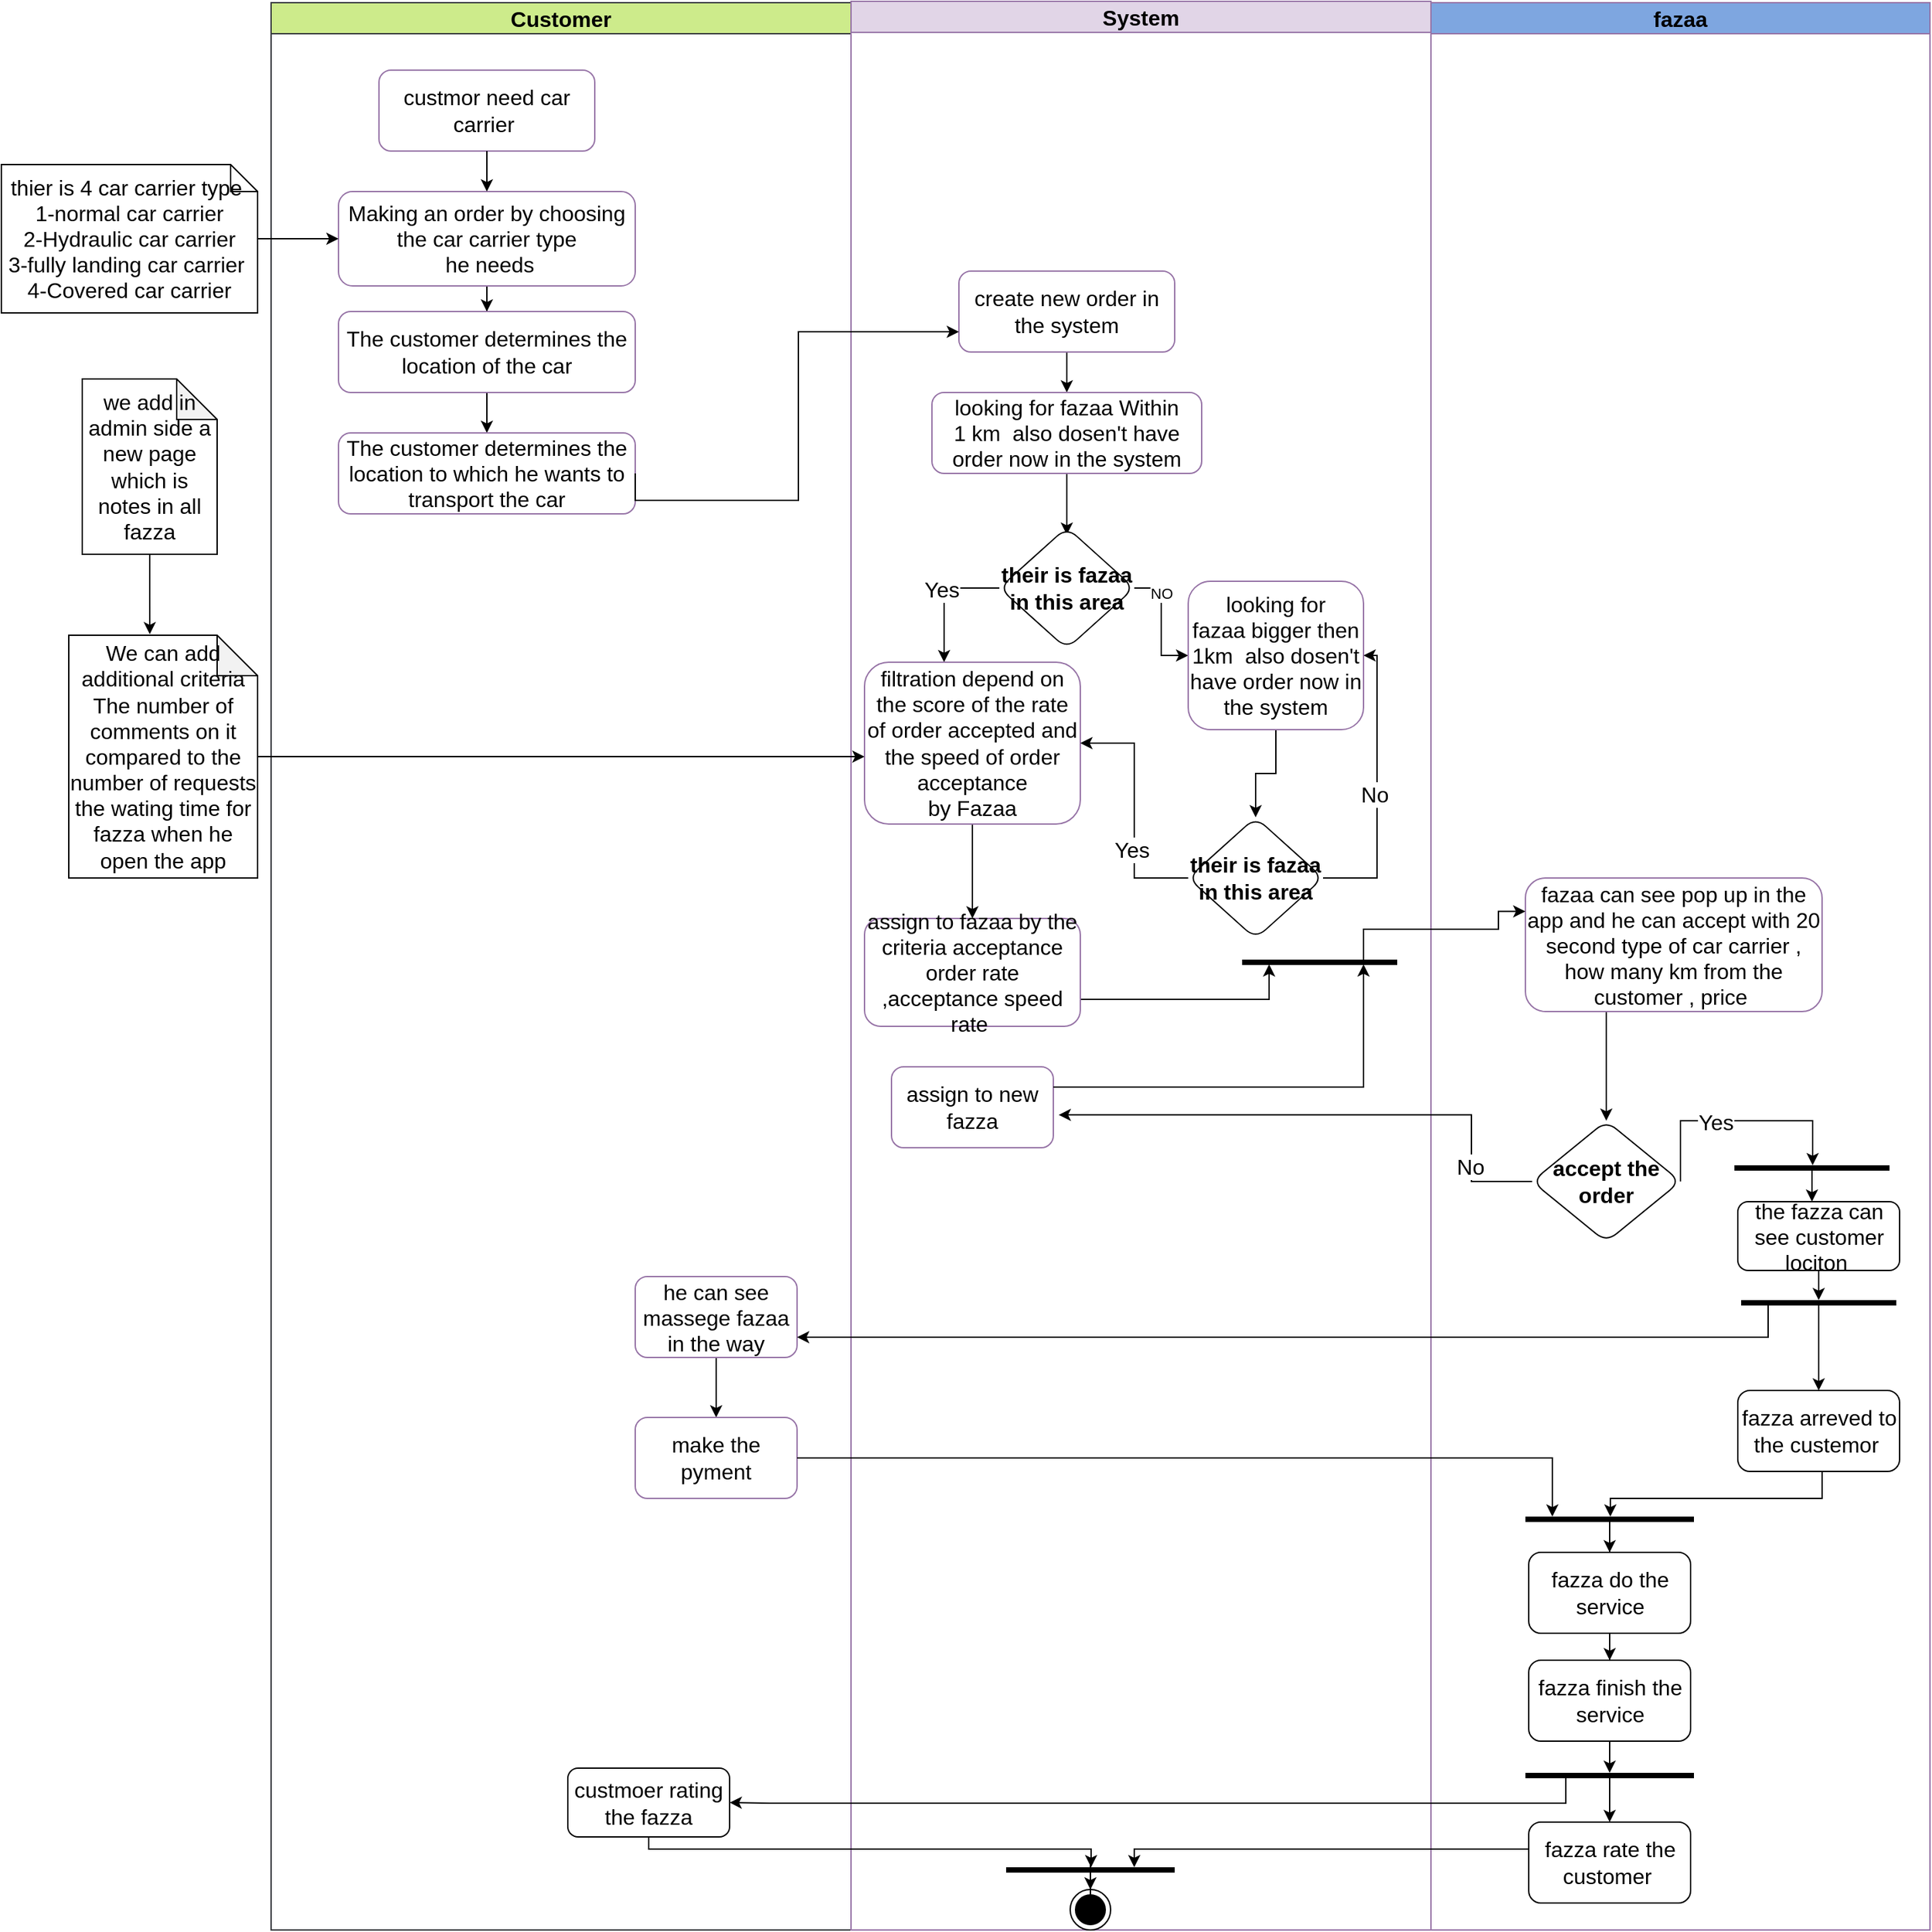 <mxfile version="21.2.8" type="device">
  <diagram name="Page-1" id="aZpaFT0f7LDKCVZe5lrr">
    <mxGraphModel dx="2711" dy="1482" grid="1" gridSize="10" guides="1" tooltips="1" connect="1" arrows="1" fold="1" page="0" pageScale="1" pageWidth="850" pageHeight="1100" math="0" shadow="0">
      <root>
        <mxCell id="0" />
        <mxCell id="1" parent="0" />
        <mxCell id="lw2gGJB0FeriAsKuRBMD-1" value="&lt;span style=&quot;font-size: 16px;&quot;&gt;Customer&lt;/span&gt;" style="swimlane;whiteSpace=wrap;html=1;fillColor=#cdeb8b;strokeColor=#36393d;fontSize=16;" parent="1" vertex="1">
          <mxGeometry x="-110" y="-59" width="430" height="1429" as="geometry" />
        </mxCell>
        <mxCell id="lw2gGJB0FeriAsKuRBMD-2" value="&lt;font style=&quot;font-size: 16px;&quot;&gt;custmor need&amp;nbsp;car carrier&amp;nbsp;&lt;/font&gt;" style="rounded=1;whiteSpace=wrap;html=1;strokeColor=#9673a6;fontFamily=Helvetica;fontSize=16;fontColor=default;startSize=23;fillColor=#FFFFFF;" parent="lw2gGJB0FeriAsKuRBMD-1" vertex="1">
          <mxGeometry x="80" y="50" width="160" height="60" as="geometry" />
        </mxCell>
        <mxCell id="lw2gGJB0FeriAsKuRBMD-72" value="" style="edgeStyle=orthogonalEdgeStyle;rounded=0;orthogonalLoop=1;jettySize=auto;html=1;fontSize=16;" parent="lw2gGJB0FeriAsKuRBMD-1" source="lw2gGJB0FeriAsKuRBMD-3" target="lw2gGJB0FeriAsKuRBMD-71" edge="1">
          <mxGeometry relative="1" as="geometry" />
        </mxCell>
        <mxCell id="lw2gGJB0FeriAsKuRBMD-3" value="&lt;font style=&quot;font-size: 16px;&quot;&gt;Making an order by choosing the car carrier type&lt;br style=&quot;font-size: 16px;&quot;&gt;&amp;nbsp;he needs&lt;/font&gt;" style="rounded=1;whiteSpace=wrap;html=1;strokeColor=#9673a6;fontFamily=Helvetica;fontSize=16;fontColor=default;startSize=23;fillColor=#FFFFFF;" parent="lw2gGJB0FeriAsKuRBMD-1" vertex="1">
          <mxGeometry x="50" y="140" width="220" height="70" as="geometry" />
        </mxCell>
        <mxCell id="lw2gGJB0FeriAsKuRBMD-4" style="edgeStyle=orthogonalEdgeStyle;rounded=0;orthogonalLoop=1;jettySize=auto;html=1;exitX=0.5;exitY=1;exitDx=0;exitDy=0;fontFamily=Helvetica;fontSize=16;fontColor=default;startSize=23;" parent="lw2gGJB0FeriAsKuRBMD-1" source="lw2gGJB0FeriAsKuRBMD-2" target="lw2gGJB0FeriAsKuRBMD-3" edge="1">
          <mxGeometry relative="1" as="geometry">
            <mxPoint x="160.2" y="210" as="targetPoint" />
          </mxGeometry>
        </mxCell>
        <mxCell id="lw2gGJB0FeriAsKuRBMD-5" style="edgeStyle=orthogonalEdgeStyle;rounded=0;orthogonalLoop=1;jettySize=auto;html=1;exitX=0.5;exitY=1;exitDx=0;exitDy=0;fontFamily=Helvetica;fontSize=16;fontColor=default;startSize=23;" parent="lw2gGJB0FeriAsKuRBMD-1" source="lw2gGJB0FeriAsKuRBMD-6" target="lw2gGJB0FeriAsKuRBMD-7" edge="1">
          <mxGeometry relative="1" as="geometry" />
        </mxCell>
        <mxCell id="lw2gGJB0FeriAsKuRBMD-6" value="he can see massege fazaa in the way" style="whiteSpace=wrap;html=1;rounded=1;strokeColor=#9673a6;fontFamily=Helvetica;fontSize=16;fontColor=default;startSize=23;fillColor=#FFFFFF;" parent="lw2gGJB0FeriAsKuRBMD-1" vertex="1">
          <mxGeometry x="270" y="944.5" width="120" height="60" as="geometry" />
        </mxCell>
        <mxCell id="lw2gGJB0FeriAsKuRBMD-7" value="make the pyment" style="rounded=1;whiteSpace=wrap;html=1;strokeColor=#9673a6;fontFamily=Helvetica;fontSize=16;fontColor=default;startSize=23;fillColor=#FFFFFF;" parent="lw2gGJB0FeriAsKuRBMD-1" vertex="1">
          <mxGeometry x="270" y="1049" width="120" height="60" as="geometry" />
        </mxCell>
        <mxCell id="lw2gGJB0FeriAsKuRBMD-8" value="custmoer rating the fazza" style="rounded=1;whiteSpace=wrap;html=1;fontSize=16;" parent="lw2gGJB0FeriAsKuRBMD-1" vertex="1">
          <mxGeometry x="220" y="1309" width="120" height="51" as="geometry" />
        </mxCell>
        <mxCell id="lw2gGJB0FeriAsKuRBMD-75" value="" style="edgeStyle=orthogonalEdgeStyle;rounded=0;orthogonalLoop=1;jettySize=auto;html=1;fontSize=16;" parent="lw2gGJB0FeriAsKuRBMD-1" source="lw2gGJB0FeriAsKuRBMD-71" target="lw2gGJB0FeriAsKuRBMD-74" edge="1">
          <mxGeometry relative="1" as="geometry" />
        </mxCell>
        <mxCell id="lw2gGJB0FeriAsKuRBMD-71" value="&lt;font style=&quot;font-size: 16px;&quot;&gt;The customer determines the location of the car&lt;/font&gt;" style="whiteSpace=wrap;html=1;fillColor=#FFFFFF;strokeColor=#9673a6;rounded=1;startSize=23;fontSize=16;" parent="lw2gGJB0FeriAsKuRBMD-1" vertex="1">
          <mxGeometry x="50" y="229" width="220" height="60" as="geometry" />
        </mxCell>
        <mxCell id="lw2gGJB0FeriAsKuRBMD-74" value="&lt;font style=&quot;font-size: 16px;&quot;&gt;The customer determines the location to which he wants to transport the car&lt;/font&gt;" style="whiteSpace=wrap;html=1;fillColor=#FFFFFF;strokeColor=#9673a6;rounded=1;startSize=23;fontSize=16;" parent="lw2gGJB0FeriAsKuRBMD-1" vertex="1">
          <mxGeometry x="50" y="319" width="220" height="60" as="geometry" />
        </mxCell>
        <mxCell id="lw2gGJB0FeriAsKuRBMD-9" value="&lt;span style=&quot;font-size: 16px;&quot;&gt;System&lt;/span&gt;" style="swimlane;whiteSpace=wrap;html=1;fillColor=#e1d5e7;strokeColor=#9673a6;startSize=23;fontSize=16;" parent="1" vertex="1">
          <mxGeometry x="320" y="-60" width="430" height="1430" as="geometry" />
        </mxCell>
        <mxCell id="lw2gGJB0FeriAsKuRBMD-10" style="edgeStyle=orthogonalEdgeStyle;rounded=0;orthogonalLoop=1;jettySize=auto;html=1;exitX=0.5;exitY=1;exitDx=0;exitDy=0;fontFamily=Helvetica;fontSize=16;fontColor=default;startSize=23;entryX=0.5;entryY=0;entryDx=0;entryDy=0;" parent="lw2gGJB0FeriAsKuRBMD-9" source="lw2gGJB0FeriAsKuRBMD-11" target="lw2gGJB0FeriAsKuRBMD-13" edge="1">
          <mxGeometry relative="1" as="geometry">
            <mxPoint x="129.8" y="420" as="targetPoint" />
          </mxGeometry>
        </mxCell>
        <mxCell id="lw2gGJB0FeriAsKuRBMD-11" value="&lt;font style=&quot;font-size: 16px;&quot;&gt;create new order in the system&lt;/font&gt;" style="rounded=1;whiteSpace=wrap;html=1;strokeColor=#9673a6;fontFamily=Helvetica;fontSize=16;fontColor=default;startSize=23;fillColor=#FFFFFF;" parent="lw2gGJB0FeriAsKuRBMD-9" vertex="1">
          <mxGeometry x="80" y="200" width="160" height="60" as="geometry" />
        </mxCell>
        <mxCell id="lw2gGJB0FeriAsKuRBMD-12" style="edgeStyle=orthogonalEdgeStyle;rounded=0;orthogonalLoop=1;jettySize=auto;html=1;exitX=0.5;exitY=1;exitDx=0;exitDy=0;entryX=0.5;entryY=0.061;entryDx=0;entryDy=0;entryPerimeter=0;fontFamily=Helvetica;fontSize=16;fontColor=default;startSize=23;" parent="lw2gGJB0FeriAsKuRBMD-9" source="lw2gGJB0FeriAsKuRBMD-13" target="lw2gGJB0FeriAsKuRBMD-18" edge="1">
          <mxGeometry relative="1" as="geometry" />
        </mxCell>
        <mxCell id="lw2gGJB0FeriAsKuRBMD-13" value="&lt;font style=&quot;font-size: 16px;&quot;&gt;looking for fazaa&amp;nbsp;Within&lt;br style=&quot;font-size: 16px;&quot;&gt;1 km&amp;nbsp;&lt;/font&gt;&amp;nbsp;&lt;font style=&quot;font-size: 16px;&quot;&gt;also dosen&#39;t have order now in the system&lt;/font&gt;" style="rounded=1;whiteSpace=wrap;html=1;strokeColor=#9673a6;fontFamily=Helvetica;fontSize=16;fontColor=default;startSize=23;fillColor=#FFFFFF;" parent="lw2gGJB0FeriAsKuRBMD-9" vertex="1">
          <mxGeometry x="60" y="290" width="200" height="60" as="geometry" />
        </mxCell>
        <mxCell id="lw2gGJB0FeriAsKuRBMD-14" style="edgeStyle=orthogonalEdgeStyle;rounded=0;orthogonalLoop=1;jettySize=auto;html=1;exitX=0;exitY=0.5;exitDx=0;exitDy=0;fontFamily=Helvetica;fontSize=16;fontColor=default;startSize=23;" parent="lw2gGJB0FeriAsKuRBMD-9" source="lw2gGJB0FeriAsKuRBMD-18" target="lw2gGJB0FeriAsKuRBMD-20" edge="1">
          <mxGeometry relative="1" as="geometry">
            <mxPoint x="70" y="503" as="targetPoint" />
            <Array as="points">
              <mxPoint x="69" y="435" />
            </Array>
          </mxGeometry>
        </mxCell>
        <mxCell id="lw2gGJB0FeriAsKuRBMD-15" value="Yes" style="edgeLabel;html=1;align=center;verticalAlign=middle;resizable=0;points=[];fontSize=16;fontFamily=Helvetica;fontColor=default;" parent="lw2gGJB0FeriAsKuRBMD-14" vertex="1" connectable="0">
          <mxGeometry x="-0.139" y="-2" relative="1" as="geometry">
            <mxPoint as="offset" />
          </mxGeometry>
        </mxCell>
        <mxCell id="5RbB8a24AafhsUEPWr4C-2" value="" style="edgeStyle=orthogonalEdgeStyle;rounded=0;orthogonalLoop=1;jettySize=auto;html=1;" edge="1" parent="lw2gGJB0FeriAsKuRBMD-9" source="lw2gGJB0FeriAsKuRBMD-18" target="lw2gGJB0FeriAsKuRBMD-22">
          <mxGeometry relative="1" as="geometry" />
        </mxCell>
        <mxCell id="5RbB8a24AafhsUEPWr4C-3" value="NO" style="edgeLabel;html=1;align=center;verticalAlign=middle;resizable=0;points=[];" vertex="1" connectable="0" parent="5RbB8a24AafhsUEPWr4C-2">
          <mxGeometry x="-0.467" relative="1" as="geometry">
            <mxPoint as="offset" />
          </mxGeometry>
        </mxCell>
        <mxCell id="lw2gGJB0FeriAsKuRBMD-18" value="&lt;font style=&quot;font-size: 16px;&quot;&gt;&lt;b style=&quot;font-size: 16px;&quot;&gt;their is fazaa in this area&lt;/b&gt;&lt;/font&gt;" style="rhombus;whiteSpace=wrap;html=1;rounded=1;strokeColor=#000000;fontFamily=Helvetica;fontSize=16;fontColor=default;startSize=23;fillColor=#FFFFFF;" parent="lw2gGJB0FeriAsKuRBMD-9" vertex="1">
          <mxGeometry x="110" y="390" width="100" height="90" as="geometry" />
        </mxCell>
        <mxCell id="lw2gGJB0FeriAsKuRBMD-19" style="edgeStyle=orthogonalEdgeStyle;rounded=0;orthogonalLoop=1;jettySize=auto;html=1;exitX=0.5;exitY=1;exitDx=0;exitDy=0;entryX=0.5;entryY=0;entryDx=0;entryDy=0;fontFamily=Helvetica;fontSize=16;fontColor=default;startSize=23;" parent="lw2gGJB0FeriAsKuRBMD-9" source="lw2gGJB0FeriAsKuRBMD-20" target="lw2gGJB0FeriAsKuRBMD-28" edge="1">
          <mxGeometry relative="1" as="geometry" />
        </mxCell>
        <mxCell id="lw2gGJB0FeriAsKuRBMD-20" value="&lt;font style=&quot;font-size: 16px;&quot;&gt;filtration depend on the score of the rate of order accepted and the speed of order acceptance&lt;br style=&quot;font-size: 16px;&quot;&gt;&amp;nbsp;by Fazaa&amp;nbsp;&lt;/font&gt;" style="whiteSpace=wrap;html=1;rounded=1;strokeColor=#9673a6;fontFamily=Helvetica;fontSize=16;fontColor=default;startSize=23;fillColor=#FFFFFF;" parent="lw2gGJB0FeriAsKuRBMD-9" vertex="1">
          <mxGeometry x="10" y="490" width="160" height="120" as="geometry" />
        </mxCell>
        <mxCell id="lw2gGJB0FeriAsKuRBMD-21" style="edgeStyle=orthogonalEdgeStyle;rounded=0;orthogonalLoop=1;jettySize=auto;html=1;exitX=0.5;exitY=1;exitDx=0;exitDy=0;entryX=0.5;entryY=0;entryDx=0;entryDy=0;fontFamily=Helvetica;fontSize=16;fontColor=default;startSize=23;" parent="lw2gGJB0FeriAsKuRBMD-9" source="lw2gGJB0FeriAsKuRBMD-22" target="lw2gGJB0FeriAsKuRBMD-27" edge="1">
          <mxGeometry relative="1" as="geometry" />
        </mxCell>
        <mxCell id="lw2gGJB0FeriAsKuRBMD-22" value="&lt;font style=&quot;font-size: 16px;&quot;&gt;&lt;font style=&quot;font-size: 16px;&quot;&gt;looking for fazaa&amp;nbsp;bigger then 1km&amp;nbsp;&lt;/font&gt;&amp;nbsp;&lt;font style=&quot;font-size: 16px;&quot;&gt;also dosen&#39;t have order now in the system&lt;/font&gt;&lt;/font&gt;" style="whiteSpace=wrap;html=1;rounded=1;strokeColor=#9673a6;fontFamily=Helvetica;fontSize=16;fontColor=default;startSize=23;fillColor=#FFFFFF;" parent="lw2gGJB0FeriAsKuRBMD-9" vertex="1">
          <mxGeometry x="250" y="430" width="130" height="110" as="geometry" />
        </mxCell>
        <mxCell id="lw2gGJB0FeriAsKuRBMD-23" style="edgeStyle=orthogonalEdgeStyle;rounded=0;orthogonalLoop=1;jettySize=auto;html=1;fontFamily=Helvetica;fontSize=16;fontColor=default;startSize=23;entryX=1;entryY=0.5;entryDx=0;entryDy=0;" parent="lw2gGJB0FeriAsKuRBMD-9" source="lw2gGJB0FeriAsKuRBMD-27" target="lw2gGJB0FeriAsKuRBMD-20" edge="1">
          <mxGeometry relative="1" as="geometry">
            <mxPoint x="180" y="540" as="targetPoint" />
          </mxGeometry>
        </mxCell>
        <mxCell id="lw2gGJB0FeriAsKuRBMD-24" value="Yes" style="edgeLabel;html=1;align=center;verticalAlign=middle;resizable=0;points=[];fontSize=16;fontFamily=Helvetica;fontColor=default;" parent="lw2gGJB0FeriAsKuRBMD-23" vertex="1" connectable="0">
          <mxGeometry x="-0.319" y="2" relative="1" as="geometry">
            <mxPoint as="offset" />
          </mxGeometry>
        </mxCell>
        <mxCell id="lw2gGJB0FeriAsKuRBMD-25" style="edgeStyle=orthogonalEdgeStyle;rounded=0;orthogonalLoop=1;jettySize=auto;html=1;exitX=1;exitY=0.5;exitDx=0;exitDy=0;fontFamily=Helvetica;fontSize=16;fontColor=default;startSize=23;entryX=1;entryY=0.5;entryDx=0;entryDy=0;" parent="lw2gGJB0FeriAsKuRBMD-9" source="lw2gGJB0FeriAsKuRBMD-27" target="lw2gGJB0FeriAsKuRBMD-22" edge="1">
          <mxGeometry relative="1" as="geometry">
            <mxPoint x="390" y="540" as="targetPoint" />
            <Array as="points">
              <mxPoint x="390" y="650" />
              <mxPoint x="390" y="485" />
            </Array>
          </mxGeometry>
        </mxCell>
        <mxCell id="lw2gGJB0FeriAsKuRBMD-26" value="No" style="edgeLabel;html=1;align=center;verticalAlign=middle;resizable=0;points=[];fontSize=16;fontFamily=Helvetica;fontColor=default;" parent="lw2gGJB0FeriAsKuRBMD-25" vertex="1" connectable="0">
          <mxGeometry x="-0.047" y="2" relative="1" as="geometry">
            <mxPoint as="offset" />
          </mxGeometry>
        </mxCell>
        <mxCell id="lw2gGJB0FeriAsKuRBMD-27" value="&lt;font style=&quot;font-size: 16px;&quot;&gt;&lt;b style=&quot;font-size: 16px;&quot;&gt;their is fazaa in this area&lt;/b&gt;&lt;/font&gt;" style="rhombus;whiteSpace=wrap;html=1;rounded=1;strokeColor=#000000;fontFamily=Helvetica;fontSize=16;fontColor=default;startSize=23;fillColor=#FFFFFF;" parent="lw2gGJB0FeriAsKuRBMD-9" vertex="1">
          <mxGeometry x="250" y="605" width="100" height="90" as="geometry" />
        </mxCell>
        <mxCell id="lw2gGJB0FeriAsKuRBMD-79" style="edgeStyle=orthogonalEdgeStyle;rounded=0;orthogonalLoop=1;jettySize=auto;html=1;exitX=1;exitY=0.75;exitDx=0;exitDy=0;fontSize=16;" parent="lw2gGJB0FeriAsKuRBMD-9" source="lw2gGJB0FeriAsKuRBMD-28" target="lw2gGJB0FeriAsKuRBMD-78" edge="1">
          <mxGeometry relative="1" as="geometry">
            <mxPoint x="310" y="740" as="targetPoint" />
            <Array as="points">
              <mxPoint x="310" y="740" />
            </Array>
          </mxGeometry>
        </mxCell>
        <mxCell id="lw2gGJB0FeriAsKuRBMD-28" value="&lt;font style=&quot;font-size: 16px;&quot;&gt;assign to fazaa by the criteria acceptance order rate ,acceptance speed rate&amp;nbsp;&lt;/font&gt;" style="rounded=1;whiteSpace=wrap;html=1;strokeColor=#9673a6;fontFamily=Helvetica;fontSize=16;fontColor=default;startSize=23;fillColor=#FFFFFF;" parent="lw2gGJB0FeriAsKuRBMD-9" vertex="1">
          <mxGeometry x="10" y="680" width="160" height="80" as="geometry" />
        </mxCell>
        <mxCell id="lw2gGJB0FeriAsKuRBMD-29" value="assign to new fazza" style="whiteSpace=wrap;html=1;rounded=1;strokeColor=#9673a6;fontFamily=Helvetica;fontSize=16;fontColor=default;startSize=23;fillColor=#FFFFFF;" parent="lw2gGJB0FeriAsKuRBMD-9" vertex="1">
          <mxGeometry x="30" y="790" width="120" height="60" as="geometry" />
        </mxCell>
        <mxCell id="BgG_0GpytfUOd_n_ry7f-2" value="" style="edgeStyle=orthogonalEdgeStyle;rounded=0;orthogonalLoop=1;jettySize=auto;html=1;fontSize=16;" parent="lw2gGJB0FeriAsKuRBMD-9" source="lw2gGJB0FeriAsKuRBMD-31" target="BgG_0GpytfUOd_n_ry7f-1" edge="1">
          <mxGeometry relative="1" as="geometry" />
        </mxCell>
        <mxCell id="lw2gGJB0FeriAsKuRBMD-31" value="" style="line;strokeWidth=4;html=1;perimeter=backbonePerimeter;points=[];outlineConnect=0;rounded=1;strokeColor=#000000;fontFamily=Helvetica;fontSize=16;fontColor=default;startSize=23;fillColor=#000000;" parent="lw2gGJB0FeriAsKuRBMD-9" vertex="1">
          <mxGeometry x="115" y="1380" width="125" height="11" as="geometry" />
        </mxCell>
        <mxCell id="lw2gGJB0FeriAsKuRBMD-78" value="" style="line;strokeWidth=4;html=1;perimeter=backbonePerimeter;points=[];outlineConnect=0;rounded=1;strokeColor=#000000;fontFamily=Helvetica;fontSize=16;fontColor=default;startSize=23;fillColor=#000000;" parent="lw2gGJB0FeriAsKuRBMD-9" vertex="1">
          <mxGeometry x="290" y="710" width="115" height="5" as="geometry" />
        </mxCell>
        <mxCell id="lw2gGJB0FeriAsKuRBMD-60" style="edgeStyle=orthogonalEdgeStyle;rounded=0;orthogonalLoop=1;jettySize=auto;html=1;exitX=1;exitY=0.25;exitDx=0;exitDy=0;fontFamily=Helvetica;fontSize=16;fontColor=default;startSize=23;" parent="lw2gGJB0FeriAsKuRBMD-9" source="lw2gGJB0FeriAsKuRBMD-29" target="lw2gGJB0FeriAsKuRBMD-78" edge="1">
          <mxGeometry relative="1" as="geometry">
            <mxPoint x="380" y="750" as="targetPoint" />
            <Array as="points">
              <mxPoint x="380" y="805" />
            </Array>
          </mxGeometry>
        </mxCell>
        <mxCell id="BgG_0GpytfUOd_n_ry7f-1" value="" style="ellipse;html=1;shape=endState;fillColor=#000000;strokeColor=#000000;fontSize=16;" parent="lw2gGJB0FeriAsKuRBMD-9" vertex="1">
          <mxGeometry x="162.5" y="1400" width="30" height="30" as="geometry" />
        </mxCell>
        <mxCell id="lw2gGJB0FeriAsKuRBMD-33" value="&lt;span style=&quot;font-size: 16px;&quot;&gt;fazaa&lt;/span&gt;" style="swimlane;whiteSpace=wrap;html=1;fillColor=#7EA6E0;strokeColor=#9673a6;startSize=23;fontSize=16;" parent="1" vertex="1">
          <mxGeometry x="750" y="-59" width="370" height="1429" as="geometry">
            <mxRectangle x="600" y="60" width="90" height="40" as="alternateBounds" />
          </mxGeometry>
        </mxCell>
        <mxCell id="lw2gGJB0FeriAsKuRBMD-34" style="edgeStyle=orthogonalEdgeStyle;rounded=0;orthogonalLoop=1;jettySize=auto;html=1;exitX=0.5;exitY=1;exitDx=0;exitDy=0;entryX=0.5;entryY=0;entryDx=0;entryDy=0;fontFamily=Helvetica;fontSize=16;fontColor=default;startSize=23;" parent="lw2gGJB0FeriAsKuRBMD-33" source="lw2gGJB0FeriAsKuRBMD-35" target="lw2gGJB0FeriAsKuRBMD-38" edge="1">
          <mxGeometry relative="1" as="geometry">
            <mxPoint x="135" y="759" as="targetPoint" />
            <Array as="points">
              <mxPoint x="130" y="739" />
            </Array>
          </mxGeometry>
        </mxCell>
        <mxCell id="lw2gGJB0FeriAsKuRBMD-35" value="&lt;font style=&quot;font-size: 16px;&quot;&gt;&lt;font style=&quot;font-size: 16px;&quot;&gt;fazaa can see pop up in the app and he can accept with 20 second&amp;nbsp;&lt;/font&gt;type of car carrier , how many km from the customer , price&amp;nbsp;&lt;/font&gt;" style="rounded=1;whiteSpace=wrap;html=1;strokeColor=#9673a6;fontFamily=Helvetica;fontSize=16;fontColor=default;startSize=23;fillColor=#FFFFFF;" parent="lw2gGJB0FeriAsKuRBMD-33" vertex="1">
          <mxGeometry x="70" y="649" width="220" height="99" as="geometry" />
        </mxCell>
        <mxCell id="lw2gGJB0FeriAsKuRBMD-36" style="edgeStyle=orthogonalEdgeStyle;rounded=0;orthogonalLoop=1;jettySize=auto;html=1;exitX=1;exitY=0.5;exitDx=0;exitDy=0;fontSize=16;" parent="lw2gGJB0FeriAsKuRBMD-33" source="lw2gGJB0FeriAsKuRBMD-38" target="lw2gGJB0FeriAsKuRBMD-44" edge="1">
          <mxGeometry relative="1" as="geometry">
            <mxPoint x="290" y="874" as="targetPoint" />
            <Array as="points">
              <mxPoint x="185" y="829" />
              <mxPoint x="283" y="829" />
            </Array>
          </mxGeometry>
        </mxCell>
        <mxCell id="lw2gGJB0FeriAsKuRBMD-37" value="Yes" style="edgeLabel;html=1;align=center;verticalAlign=middle;resizable=0;points=[];fontSize=16;" parent="lw2gGJB0FeriAsKuRBMD-36" vertex="1" connectable="0">
          <mxGeometry x="-0.194" y="-1" relative="1" as="geometry">
            <mxPoint as="offset" />
          </mxGeometry>
        </mxCell>
        <mxCell id="lw2gGJB0FeriAsKuRBMD-38" value="&lt;font style=&quot;font-size: 16px;&quot;&gt;&lt;b style=&quot;font-size: 16px;&quot;&gt;accept the order&lt;/b&gt;&lt;/font&gt;" style="rhombus;whiteSpace=wrap;html=1;rounded=1;strokeColor=#000000;fontFamily=Helvetica;fontSize=16;fontColor=default;startSize=23;fillColor=#FFFFFF;" parent="lw2gGJB0FeriAsKuRBMD-33" vertex="1">
          <mxGeometry x="75" y="829" width="110" height="90" as="geometry" />
        </mxCell>
        <mxCell id="qUwGsGeoj1kD-RP8hZ6v-7" style="edgeStyle=orthogonalEdgeStyle;rounded=0;orthogonalLoop=1;jettySize=auto;html=1;exitX=0.5;exitY=1;exitDx=0;exitDy=0;fontSize=16;" parent="lw2gGJB0FeriAsKuRBMD-33" source="lw2gGJB0FeriAsKuRBMD-42" target="qUwGsGeoj1kD-RP8hZ6v-6" edge="1">
          <mxGeometry relative="1" as="geometry" />
        </mxCell>
        <mxCell id="lw2gGJB0FeriAsKuRBMD-42" value="the fazza can see customer lociton&amp;nbsp;" style="whiteSpace=wrap;html=1;rounded=1;strokeColor=#000000;fontFamily=Helvetica;fontSize=16;fontColor=default;startSize=23;fillColor=#FFFFFF;" parent="lw2gGJB0FeriAsKuRBMD-33" vertex="1">
          <mxGeometry x="227.5" y="889" width="120" height="51" as="geometry" />
        </mxCell>
        <mxCell id="lw2gGJB0FeriAsKuRBMD-43" value="" style="edgeStyle=orthogonalEdgeStyle;rounded=0;orthogonalLoop=1;jettySize=auto;html=1;fontFamily=Helvetica;fontSize=16;fontColor=default;startSize=23;" parent="lw2gGJB0FeriAsKuRBMD-33" source="lw2gGJB0FeriAsKuRBMD-44" target="lw2gGJB0FeriAsKuRBMD-42" edge="1">
          <mxGeometry relative="1" as="geometry">
            <Array as="points">
              <mxPoint x="283" y="929" />
              <mxPoint x="283" y="929" />
            </Array>
          </mxGeometry>
        </mxCell>
        <mxCell id="lw2gGJB0FeriAsKuRBMD-44" value="" style="line;strokeWidth=4;html=1;perimeter=backbonePerimeter;points=[];outlineConnect=0;rounded=1;strokeColor=#000000;fontFamily=Helvetica;fontSize=16;fontColor=default;startSize=23;fillColor=#000000;" parent="lw2gGJB0FeriAsKuRBMD-33" vertex="1">
          <mxGeometry x="225" y="859" width="115" height="10" as="geometry" />
        </mxCell>
        <mxCell id="lw2gGJB0FeriAsKuRBMD-45" style="edgeStyle=orthogonalEdgeStyle;rounded=0;orthogonalLoop=1;jettySize=auto;html=1;exitX=0.5;exitY=1;exitDx=0;exitDy=0;fontSize=16;" parent="lw2gGJB0FeriAsKuRBMD-33" source="lw2gGJB0FeriAsKuRBMD-46" target="lw2gGJB0FeriAsKuRBMD-48" edge="1">
          <mxGeometry relative="1" as="geometry">
            <Array as="points">
              <mxPoint x="290" y="1109" />
              <mxPoint x="133" y="1109" />
            </Array>
          </mxGeometry>
        </mxCell>
        <mxCell id="lw2gGJB0FeriAsKuRBMD-46" value="fazza arreved to the custemor&amp;nbsp;" style="whiteSpace=wrap;html=1;fillColor=#FFFFFF;strokeColor=#000000;rounded=1;startSize=23;fontSize=16;" parent="lw2gGJB0FeriAsKuRBMD-33" vertex="1">
          <mxGeometry x="227.5" y="1029" width="120" height="60" as="geometry" />
        </mxCell>
        <mxCell id="lw2gGJB0FeriAsKuRBMD-47" value="" style="edgeStyle=orthogonalEdgeStyle;rounded=0;orthogonalLoop=1;jettySize=auto;html=1;fontSize=16;" parent="lw2gGJB0FeriAsKuRBMD-33" source="lw2gGJB0FeriAsKuRBMD-48" target="lw2gGJB0FeriAsKuRBMD-50" edge="1">
          <mxGeometry relative="1" as="geometry" />
        </mxCell>
        <mxCell id="lw2gGJB0FeriAsKuRBMD-48" value="" style="line;strokeWidth=4;html=1;perimeter=backbonePerimeter;points=[];outlineConnect=0;rounded=1;strokeColor=#000000;fontFamily=Helvetica;fontSize=16;fontColor=default;startSize=23;fillColor=#000000;" parent="lw2gGJB0FeriAsKuRBMD-33" vertex="1">
          <mxGeometry x="70" y="1119" width="125" height="11" as="geometry" />
        </mxCell>
        <mxCell id="lw2gGJB0FeriAsKuRBMD-49" value="" style="edgeStyle=orthogonalEdgeStyle;rounded=0;orthogonalLoop=1;jettySize=auto;html=1;fontSize=16;" parent="lw2gGJB0FeriAsKuRBMD-33" source="lw2gGJB0FeriAsKuRBMD-50" target="lw2gGJB0FeriAsKuRBMD-51" edge="1">
          <mxGeometry relative="1" as="geometry" />
        </mxCell>
        <mxCell id="lw2gGJB0FeriAsKuRBMD-50" value="fazza do the service" style="rounded=1;whiteSpace=wrap;html=1;fontSize=16;" parent="lw2gGJB0FeriAsKuRBMD-33" vertex="1">
          <mxGeometry x="72.5" y="1149" width="120" height="60" as="geometry" />
        </mxCell>
        <mxCell id="lw2gGJB0FeriAsKuRBMD-51" value="fazza finish the service" style="rounded=1;whiteSpace=wrap;html=1;fontSize=16;" parent="lw2gGJB0FeriAsKuRBMD-33" vertex="1">
          <mxGeometry x="72.5" y="1229" width="120" height="60" as="geometry" />
        </mxCell>
        <mxCell id="lw2gGJB0FeriAsKuRBMD-52" value="fazza rate the customer&amp;nbsp;" style="whiteSpace=wrap;html=1;rounded=1;fontSize=16;" parent="lw2gGJB0FeriAsKuRBMD-33" vertex="1">
          <mxGeometry x="72.5" y="1349" width="120" height="60" as="geometry" />
        </mxCell>
        <mxCell id="lw2gGJB0FeriAsKuRBMD-53" value="" style="edgeStyle=orthogonalEdgeStyle;rounded=0;orthogonalLoop=1;jettySize=auto;html=1;fontSize=16;" parent="lw2gGJB0FeriAsKuRBMD-33" source="lw2gGJB0FeriAsKuRBMD-54" target="lw2gGJB0FeriAsKuRBMD-52" edge="1">
          <mxGeometry relative="1" as="geometry" />
        </mxCell>
        <mxCell id="lw2gGJB0FeriAsKuRBMD-54" value="" style="line;strokeWidth=4;html=1;perimeter=backbonePerimeter;points=[];outlineConnect=0;rounded=1;strokeColor=#000000;fontFamily=Helvetica;fontSize=16;fontColor=default;startSize=23;fillColor=#000000;" parent="lw2gGJB0FeriAsKuRBMD-33" vertex="1">
          <mxGeometry x="70" y="1309" width="125" height="11" as="geometry" />
        </mxCell>
        <mxCell id="lw2gGJB0FeriAsKuRBMD-55" style="edgeStyle=orthogonalEdgeStyle;rounded=0;orthogonalLoop=1;jettySize=auto;html=1;exitX=0.5;exitY=1;exitDx=0;exitDy=0;fontSize=16;" parent="lw2gGJB0FeriAsKuRBMD-33" source="lw2gGJB0FeriAsKuRBMD-51" target="lw2gGJB0FeriAsKuRBMD-54" edge="1">
          <mxGeometry relative="1" as="geometry" />
        </mxCell>
        <mxCell id="qUwGsGeoj1kD-RP8hZ6v-8" value="" style="edgeStyle=orthogonalEdgeStyle;rounded=0;orthogonalLoop=1;jettySize=auto;html=1;fontSize=16;" parent="lw2gGJB0FeriAsKuRBMD-33" source="qUwGsGeoj1kD-RP8hZ6v-6" target="lw2gGJB0FeriAsKuRBMD-46" edge="1">
          <mxGeometry relative="1" as="geometry" />
        </mxCell>
        <mxCell id="qUwGsGeoj1kD-RP8hZ6v-6" value="" style="line;strokeWidth=4;html=1;perimeter=backbonePerimeter;points=[];outlineConnect=0;rounded=1;strokeColor=#000000;fontFamily=Helvetica;fontSize=16;fontColor=default;startSize=23;fillColor=#000000;" parent="lw2gGJB0FeriAsKuRBMD-33" vertex="1">
          <mxGeometry x="230" y="959" width="115" height="10" as="geometry" />
        </mxCell>
        <mxCell id="lw2gGJB0FeriAsKuRBMD-58" style="edgeStyle=orthogonalEdgeStyle;rounded=0;orthogonalLoop=1;jettySize=auto;html=1;exitX=0;exitY=0.5;exitDx=0;exitDy=0;entryX=1.033;entryY=0.594;entryDx=0;entryDy=0;entryPerimeter=0;fontFamily=Helvetica;fontSize=16;fontColor=default;startSize=23;" parent="1" source="lw2gGJB0FeriAsKuRBMD-38" target="lw2gGJB0FeriAsKuRBMD-29" edge="1">
          <mxGeometry relative="1" as="geometry">
            <Array as="points">
              <mxPoint x="780" y="766" />
            </Array>
          </mxGeometry>
        </mxCell>
        <mxCell id="lw2gGJB0FeriAsKuRBMD-59" value="No" style="edgeLabel;html=1;align=center;verticalAlign=middle;resizable=0;points=[];fontSize=16;fontFamily=Helvetica;fontColor=default;" parent="lw2gGJB0FeriAsKuRBMD-58" vertex="1" connectable="0">
          <mxGeometry x="-0.718" y="1" relative="1" as="geometry">
            <mxPoint as="offset" />
          </mxGeometry>
        </mxCell>
        <mxCell id="lw2gGJB0FeriAsKuRBMD-62" style="edgeStyle=orthogonalEdgeStyle;rounded=0;orthogonalLoop=1;jettySize=auto;html=1;exitX=1;exitY=0.5;exitDx=0;exitDy=0;fontSize=16;" parent="1" source="lw2gGJB0FeriAsKuRBMD-7" target="lw2gGJB0FeriAsKuRBMD-48" edge="1">
          <mxGeometry relative="1" as="geometry">
            <mxPoint x="830" y="1020" as="targetPoint" />
            <Array as="points">
              <mxPoint x="840" y="1020" />
            </Array>
          </mxGeometry>
        </mxCell>
        <mxCell id="lw2gGJB0FeriAsKuRBMD-63" style="edgeStyle=orthogonalEdgeStyle;rounded=0;orthogonalLoop=1;jettySize=auto;html=1;exitX=0.5;exitY=1;exitDx=0;exitDy=0;fontSize=16;" parent="1" source="lw2gGJB0FeriAsKuRBMD-8" target="lw2gGJB0FeriAsKuRBMD-31" edge="1">
          <mxGeometry relative="1" as="geometry">
            <mxPoint x="480" y="1270" as="targetPoint" />
            <Array as="points">
              <mxPoint x="170" y="1310" />
              <mxPoint x="498" y="1310" />
            </Array>
          </mxGeometry>
        </mxCell>
        <mxCell id="lw2gGJB0FeriAsKuRBMD-64" value="" style="edgeStyle=orthogonalEdgeStyle;rounded=0;orthogonalLoop=1;jettySize=auto;html=1;entryX=1;entryY=0.5;entryDx=0;entryDy=0;fontSize=16;" parent="1" source="lw2gGJB0FeriAsKuRBMD-54" target="lw2gGJB0FeriAsKuRBMD-8" edge="1">
          <mxGeometry relative="1" as="geometry">
            <mxPoint x="850" y="1320" as="sourcePoint" />
            <mxPoint x="740" y="1286.5" as="targetPoint" />
            <Array as="points">
              <mxPoint x="850" y="1276" />
              <mxPoint x="260" y="1276" />
            </Array>
          </mxGeometry>
        </mxCell>
        <mxCell id="lw2gGJB0FeriAsKuRBMD-68" value="" style="edgeStyle=orthogonalEdgeStyle;rounded=0;orthogonalLoop=1;jettySize=auto;html=1;fontSize=16;" parent="1" source="lw2gGJB0FeriAsKuRBMD-65" target="lw2gGJB0FeriAsKuRBMD-3" edge="1">
          <mxGeometry relative="1" as="geometry" />
        </mxCell>
        <mxCell id="lw2gGJB0FeriAsKuRBMD-65" value="&lt;font style=&quot;font-size: 16px;&quot;&gt;thier is 4 car carrier type&amp;nbsp;&lt;br style=&quot;font-size: 16px;&quot;&gt;1-normal car carrier&lt;br style=&quot;font-size: 16px;&quot;&gt;2-Hydraulic car carrier&lt;br style=&quot;font-size: 16px;&quot;&gt;3-fully landing car carrier&amp;nbsp;&lt;br style=&quot;font-size: 16px;&quot;&gt;4-Covered car carrier&lt;br style=&quot;font-size: 16px;&quot;&gt;&lt;/font&gt;" style="shape=note;size=20;whiteSpace=wrap;html=1;fontSize=16;" parent="1" vertex="1">
          <mxGeometry x="-310" y="61" width="190" height="110" as="geometry" />
        </mxCell>
        <mxCell id="lw2gGJB0FeriAsKuRBMD-77" style="edgeStyle=orthogonalEdgeStyle;rounded=0;orthogonalLoop=1;jettySize=auto;html=1;exitX=1;exitY=0.5;exitDx=0;exitDy=0;entryX=0;entryY=0.75;entryDx=0;entryDy=0;fontSize=16;" parent="1" source="lw2gGJB0FeriAsKuRBMD-74" target="lw2gGJB0FeriAsKuRBMD-11" edge="1">
          <mxGeometry relative="1" as="geometry">
            <mxPoint x="280" y="180" as="targetPoint" />
            <Array as="points">
              <mxPoint x="281" y="310" />
              <mxPoint x="281" y="185" />
            </Array>
          </mxGeometry>
        </mxCell>
        <mxCell id="lw2gGJB0FeriAsKuRBMD-81" value="" style="edgeStyle=orthogonalEdgeStyle;rounded=0;orthogonalLoop=1;jettySize=auto;html=1;entryX=0;entryY=0.25;entryDx=0;entryDy=0;fontSize=16;" parent="1" source="lw2gGJB0FeriAsKuRBMD-78" target="lw2gGJB0FeriAsKuRBMD-35" edge="1">
          <mxGeometry relative="1" as="geometry">
            <mxPoint x="790" y="640" as="targetPoint" />
            <Array as="points">
              <mxPoint x="700" y="628" />
              <mxPoint x="800" y="628" />
              <mxPoint x="800" y="615" />
            </Array>
          </mxGeometry>
        </mxCell>
        <mxCell id="lw2gGJB0FeriAsKuRBMD-83" style="edgeStyle=orthogonalEdgeStyle;rounded=0;orthogonalLoop=1;jettySize=auto;html=1;exitX=0;exitY=0.5;exitDx=0;exitDy=0;fontSize=16;" parent="1" source="lw2gGJB0FeriAsKuRBMD-52" target="lw2gGJB0FeriAsKuRBMD-31" edge="1">
          <mxGeometry relative="1" as="geometry">
            <mxPoint x="530" y="1360" as="targetPoint" />
            <Array as="points">
              <mxPoint x="823" y="1310" />
              <mxPoint x="530" y="1310" />
            </Array>
          </mxGeometry>
        </mxCell>
        <mxCell id="qUwGsGeoj1kD-RP8hZ6v-4" style="edgeStyle=orthogonalEdgeStyle;rounded=0;orthogonalLoop=1;jettySize=auto;html=1;exitX=0;exitY=0;exitDx=140;exitDy=30;exitPerimeter=0;fontSize=16;" parent="1" source="qUwGsGeoj1kD-RP8hZ6v-1" target="lw2gGJB0FeriAsKuRBMD-20" edge="1">
          <mxGeometry relative="1" as="geometry">
            <Array as="points">
              <mxPoint x="-220" y="500" />
            </Array>
          </mxGeometry>
        </mxCell>
        <mxCell id="qUwGsGeoj1kD-RP8hZ6v-1" value="&lt;div style=&quot;font-size: 16px;&quot;&gt;We can add additional criteria&lt;/div&gt;&lt;div style=&quot;font-size: 16px;&quot;&gt;The number of comments on it compared to the number of requests&lt;/div&gt;&lt;div style=&quot;font-size: 16px;&quot;&gt;the wating time for fazza when he open the app&lt;/div&gt;" style="shape=note;whiteSpace=wrap;html=1;backgroundOutline=1;darkOpacity=0.05;fontSize=16;" parent="1" vertex="1">
          <mxGeometry x="-260" y="410" width="140" height="180" as="geometry" />
        </mxCell>
        <mxCell id="qUwGsGeoj1kD-RP8hZ6v-2" style="edgeStyle=orthogonalEdgeStyle;rounded=0;orthogonalLoop=1;jettySize=auto;html=1;exitX=0.5;exitY=1;exitDx=0;exitDy=0;exitPerimeter=0;entryX=0.429;entryY=-0.004;entryDx=0;entryDy=0;entryPerimeter=0;fontSize=16;" parent="1" source="qUwGsGeoj1kD-RP8hZ6v-3" target="qUwGsGeoj1kD-RP8hZ6v-1" edge="1">
          <mxGeometry relative="1" as="geometry" />
        </mxCell>
        <mxCell id="qUwGsGeoj1kD-RP8hZ6v-3" value="we add in admin side a new page which is notes in all fazza&lt;br style=&quot;font-size: 16px;&quot;&gt;" style="shape=note;whiteSpace=wrap;html=1;backgroundOutline=1;darkOpacity=0.05;fontSize=16;" parent="1" vertex="1">
          <mxGeometry x="-250" y="220" width="100" height="130" as="geometry" />
        </mxCell>
        <mxCell id="qUwGsGeoj1kD-RP8hZ6v-10" value="" style="edgeStyle=orthogonalEdgeStyle;rounded=0;orthogonalLoop=1;jettySize=auto;html=1;entryX=1;entryY=0.75;entryDx=0;entryDy=0;fontSize=16;" parent="1" source="qUwGsGeoj1kD-RP8hZ6v-6" target="lw2gGJB0FeriAsKuRBMD-6" edge="1">
          <mxGeometry relative="1" as="geometry">
            <mxPoint x="1000" y="916" as="sourcePoint" />
            <mxPoint x="260" y="930" as="targetPoint" />
            <Array as="points">
              <mxPoint x="1000" y="931" />
            </Array>
          </mxGeometry>
        </mxCell>
      </root>
    </mxGraphModel>
  </diagram>
</mxfile>

